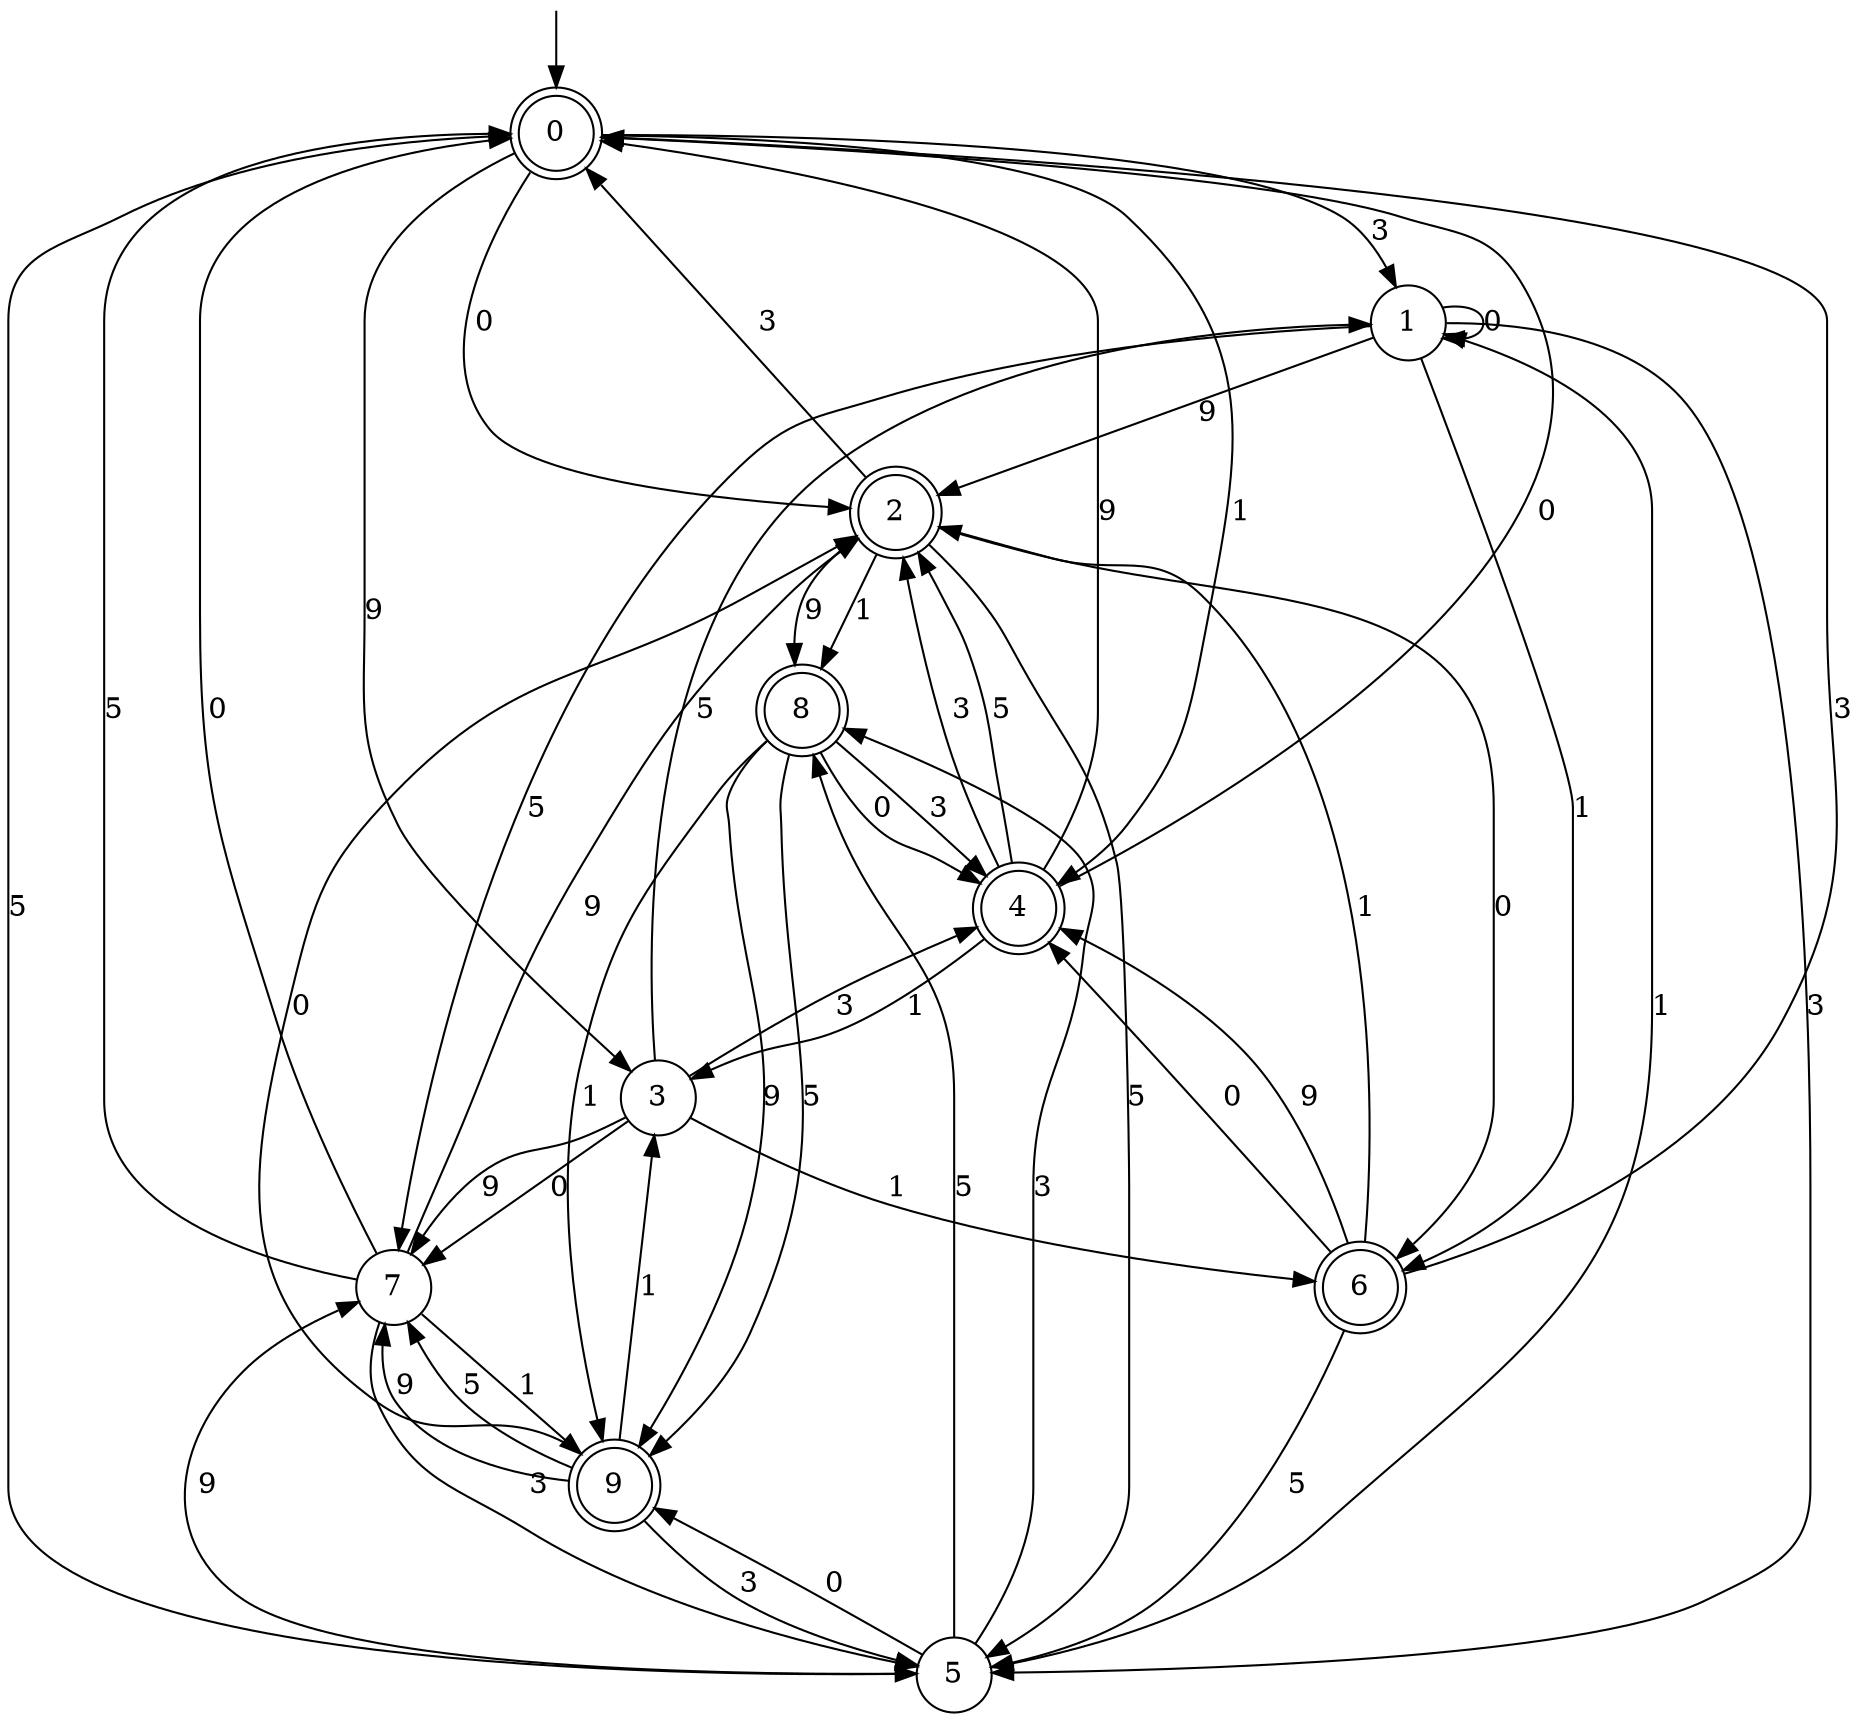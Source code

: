 digraph g {

	s0 [shape="doublecircle" label="0"];
	s1 [shape="circle" label="1"];
	s2 [shape="doublecircle" label="2"];
	s3 [shape="circle" label="3"];
	s4 [shape="doublecircle" label="4"];
	s5 [shape="circle" label="5"];
	s6 [shape="doublecircle" label="6"];
	s7 [shape="circle" label="7"];
	s8 [shape="doublecircle" label="8"];
	s9 [shape="doublecircle" label="9"];
	s0 -> s1 [label="3"];
	s0 -> s2 [label="0"];
	s0 -> s3 [label="9"];
	s0 -> s4 [label="1"];
	s0 -> s5 [label="5"];
	s1 -> s5 [label="3"];
	s1 -> s1 [label="0"];
	s1 -> s2 [label="9"];
	s1 -> s6 [label="1"];
	s1 -> s7 [label="5"];
	s2 -> s0 [label="3"];
	s2 -> s6 [label="0"];
	s2 -> s8 [label="9"];
	s2 -> s8 [label="1"];
	s2 -> s5 [label="5"];
	s3 -> s4 [label="3"];
	s3 -> s7 [label="0"];
	s3 -> s7 [label="9"];
	s3 -> s6 [label="1"];
	s3 -> s1 [label="5"];
	s4 -> s2 [label="3"];
	s4 -> s0 [label="0"];
	s4 -> s0 [label="9"];
	s4 -> s3 [label="1"];
	s4 -> s2 [label="5"];
	s5 -> s8 [label="3"];
	s5 -> s9 [label="0"];
	s5 -> s7 [label="9"];
	s5 -> s1 [label="1"];
	s5 -> s8 [label="5"];
	s6 -> s0 [label="3"];
	s6 -> s4 [label="0"];
	s6 -> s4 [label="9"];
	s6 -> s2 [label="1"];
	s6 -> s5 [label="5"];
	s7 -> s5 [label="3"];
	s7 -> s0 [label="0"];
	s7 -> s2 [label="9"];
	s7 -> s9 [label="1"];
	s7 -> s0 [label="5"];
	s8 -> s4 [label="3"];
	s8 -> s4 [label="0"];
	s8 -> s9 [label="9"];
	s8 -> s9 [label="1"];
	s8 -> s9 [label="5"];
	s9 -> s5 [label="3"];
	s9 -> s2 [label="0"];
	s9 -> s7 [label="9"];
	s9 -> s3 [label="1"];
	s9 -> s7 [label="5"];

__start0 [label="" shape="none" width="0" height="0"];
__start0 -> s0;

}
